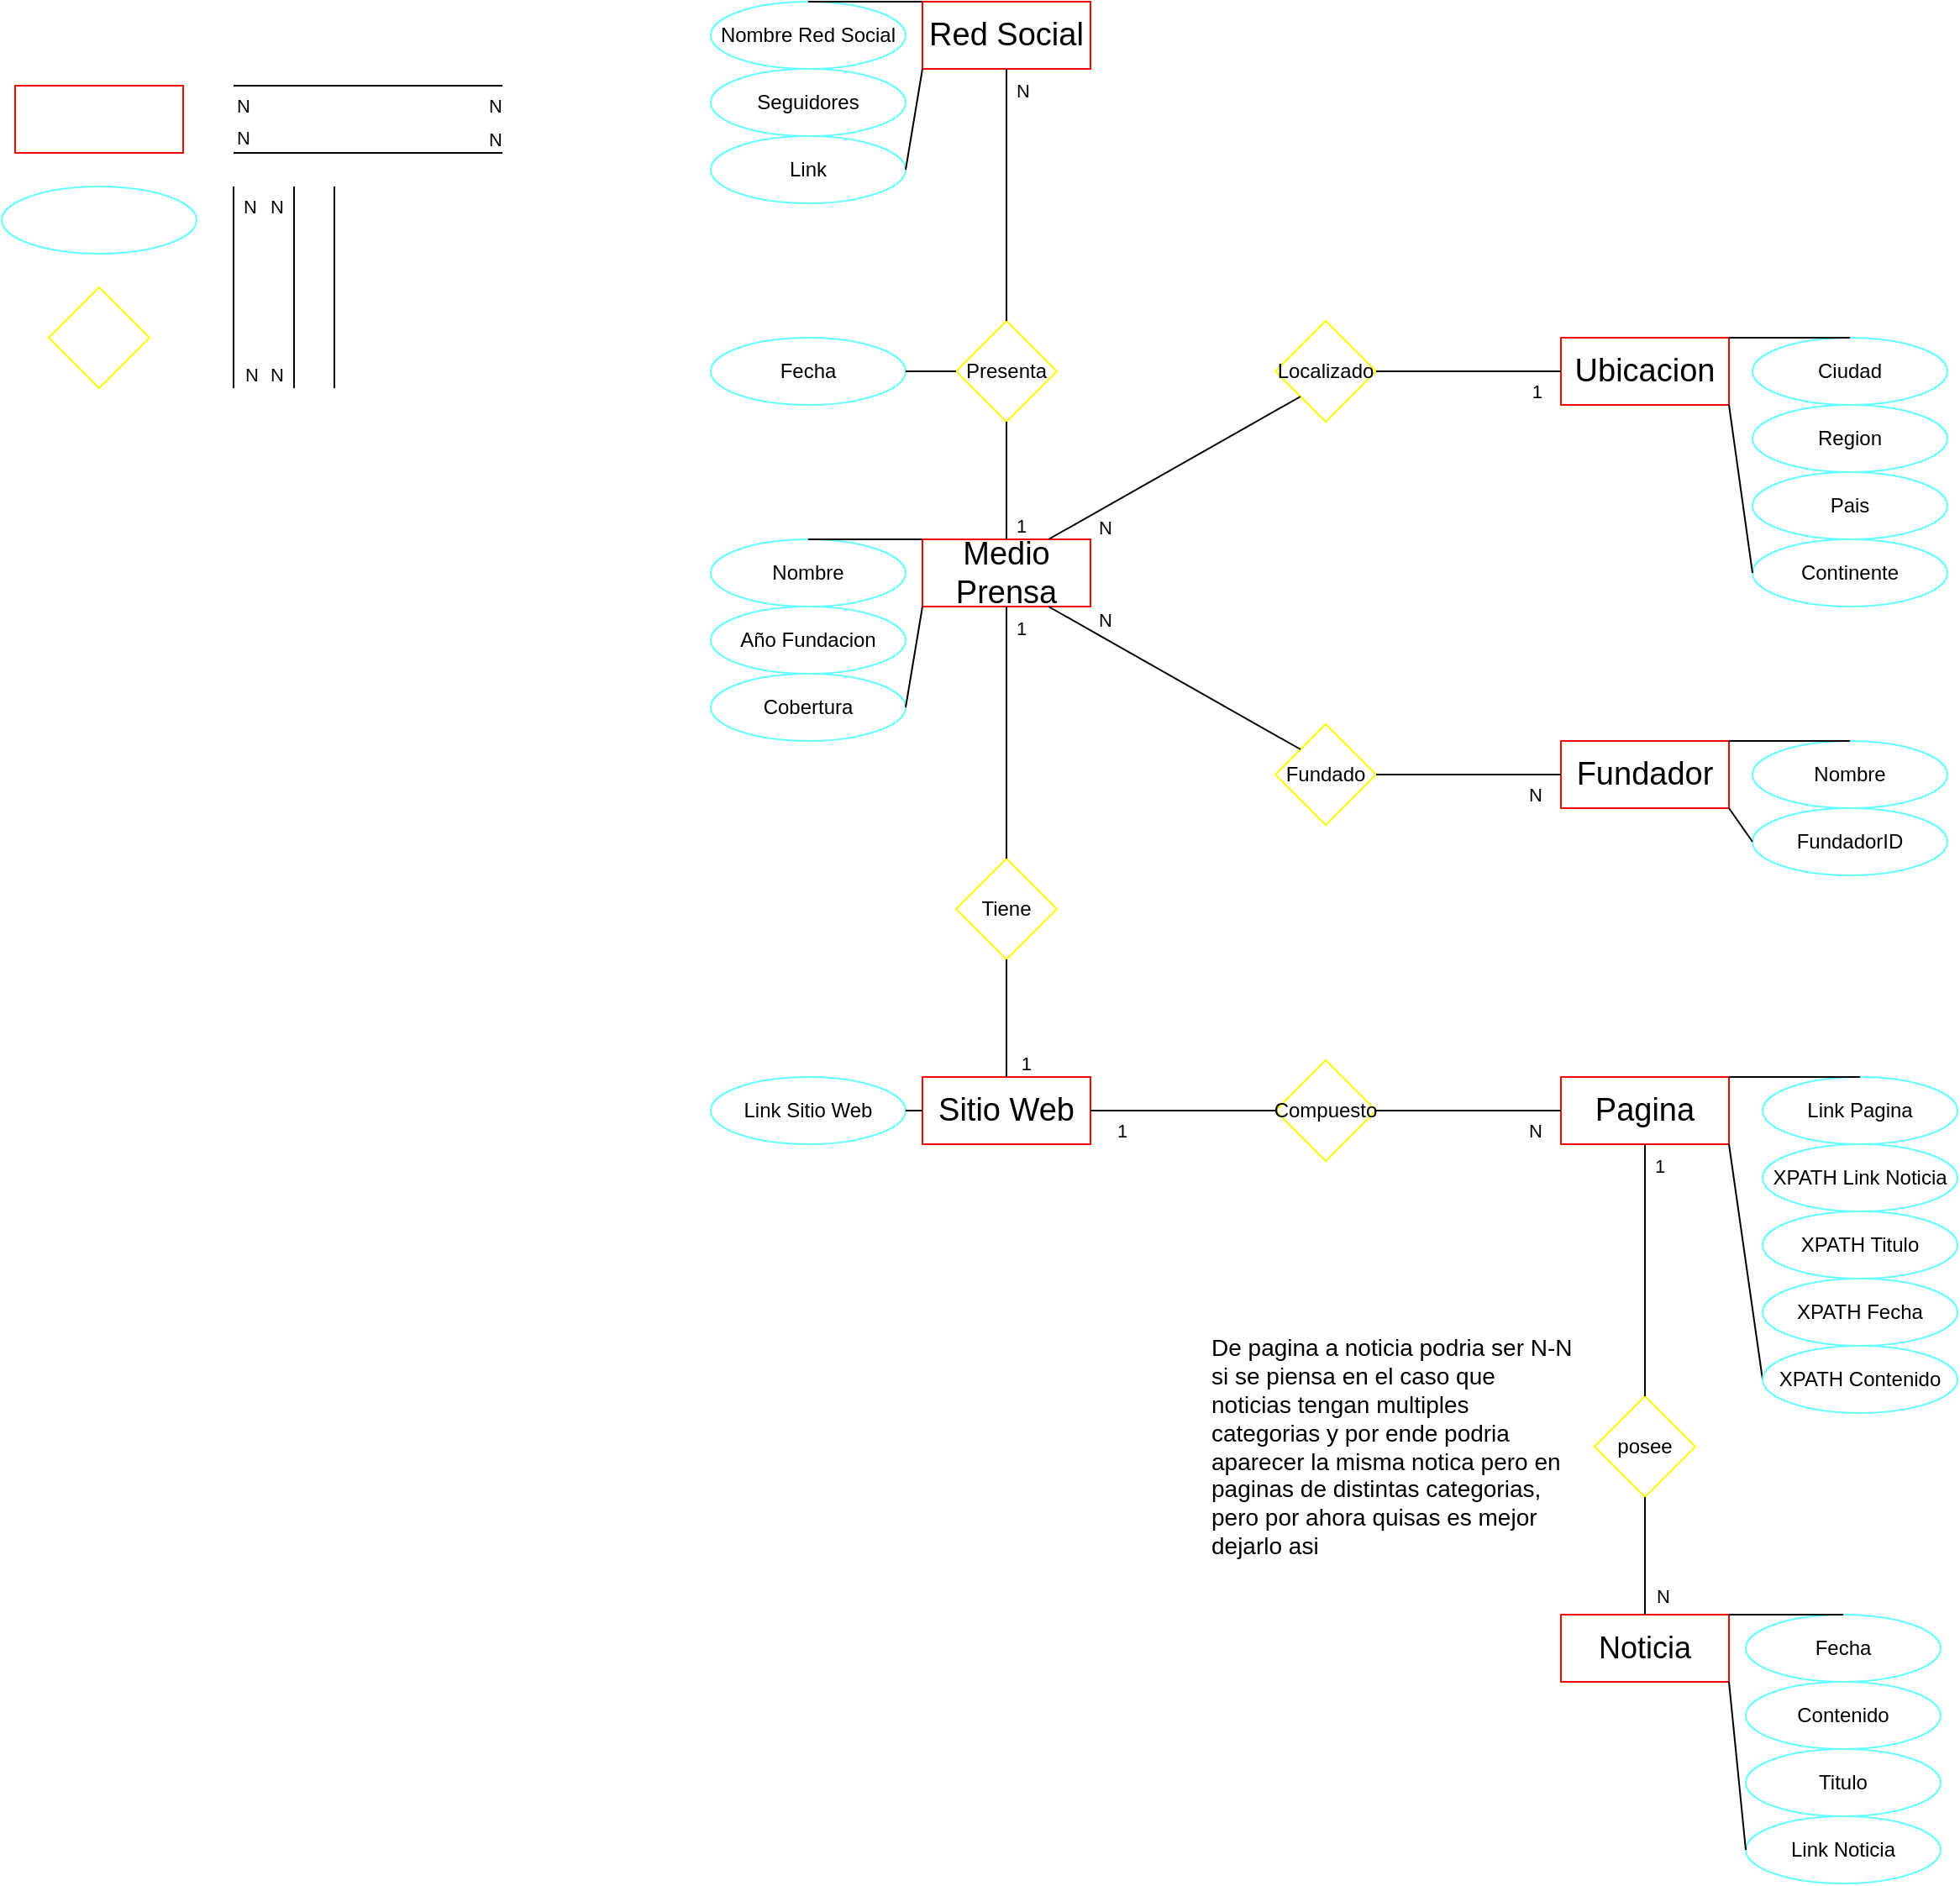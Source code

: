 <mxfile>
    <diagram name="Página-1" id="lxS2CNAL6hp_V3PkIYL_">
        <mxGraphModel dx="1047" dy="1425" grid="1" gridSize="10" guides="1" tooltips="1" connect="1" arrows="1" fold="1" page="0" pageScale="1" pageWidth="827" pageHeight="1169" math="0" shadow="0">
            <root>
                <mxCell id="0"/>
                <mxCell id="1" parent="0"/>
                <mxCell id="jM-bACAt7TGIaR6FnqXF-10" value="" style="endArrow=none;html=1;rounded=0;endFill=0;" parent="1" edge="1">
                    <mxGeometry relative="1" as="geometry">
                        <mxPoint x="210" y="50" as="sourcePoint"/>
                        <mxPoint x="370" y="50" as="targetPoint"/>
                    </mxGeometry>
                </mxCell>
                <mxCell id="jM-bACAt7TGIaR6FnqXF-12" value="N" style="edgeLabel;resizable=0;html=1;align=left;verticalAlign=bottom;" parent="jM-bACAt7TGIaR6FnqXF-10" connectable="0" vertex="1">
                    <mxGeometry x="-1" relative="1" as="geometry">
                        <mxPoint y="-1" as="offset"/>
                    </mxGeometry>
                </mxCell>
                <mxCell id="jM-bACAt7TGIaR6FnqXF-13" value="N" style="edgeLabel;resizable=0;html=1;align=right;verticalAlign=bottom;" parent="jM-bACAt7TGIaR6FnqXF-10" connectable="0" vertex="1">
                    <mxGeometry x="1" relative="1" as="geometry"/>
                </mxCell>
                <mxCell id="jM-bACAt7TGIaR6FnqXF-14" value="Medio Prensa" style="rounded=0;whiteSpace=wrap;html=1;strokeColor=#FF0000;fontSize=19;" parent="1" vertex="1">
                    <mxGeometry x="620" y="280" width="100" height="40" as="geometry"/>
                </mxCell>
                <mxCell id="jM-bACAt7TGIaR6FnqXF-15" value="Nombre" style="ellipse;whiteSpace=wrap;html=1;gradientColor=none;strokeColor=#66FFFF;" parent="1" vertex="1">
                    <mxGeometry x="494" y="280" width="116" height="40" as="geometry"/>
                </mxCell>
                <mxCell id="jM-bACAt7TGIaR6FnqXF-16" value="Año Fundacion" style="ellipse;whiteSpace=wrap;html=1;gradientColor=none;strokeColor=#66FFFF;" parent="1" vertex="1">
                    <mxGeometry x="494" y="320" width="116" height="40" as="geometry"/>
                </mxCell>
                <mxCell id="jM-bACAt7TGIaR6FnqXF-17" value="Cobertura" style="ellipse;whiteSpace=wrap;html=1;gradientColor=none;strokeColor=#66FFFF;" parent="1" vertex="1">
                    <mxGeometry x="494" y="360" width="116" height="40" as="geometry"/>
                </mxCell>
                <mxCell id="jM-bACAt7TGIaR6FnqXF-19" value="Tiene" style="rhombus;whiteSpace=wrap;html=1;strokeColor=#FFFF00;" parent="1" vertex="1">
                    <mxGeometry x="640" y="470" width="60" height="60" as="geometry"/>
                </mxCell>
                <mxCell id="jM-bACAt7TGIaR6FnqXF-20" value="Sitio Web" style="rounded=0;whiteSpace=wrap;html=1;strokeColor=#FF0000;fontSize=19;" parent="1" vertex="1">
                    <mxGeometry x="620" y="600" width="100" height="40" as="geometry"/>
                </mxCell>
                <mxCell id="jM-bACAt7TGIaR6FnqXF-21" value="" style="endArrow=none;html=1;rounded=0;endFill=0;" parent="1" edge="1">
                    <mxGeometry relative="1" as="geometry">
                        <mxPoint x="246" y="70" as="sourcePoint"/>
                        <mxPoint x="246" y="190" as="targetPoint"/>
                    </mxGeometry>
                </mxCell>
                <mxCell id="jM-bACAt7TGIaR6FnqXF-22" value="N" style="edgeLabel;resizable=0;html=1;align=left;verticalAlign=bottom;" parent="jM-bACAt7TGIaR6FnqXF-21" connectable="0" vertex="1">
                    <mxGeometry x="-1" relative="1" as="geometry">
                        <mxPoint x="-16" y="20" as="offset"/>
                    </mxGeometry>
                </mxCell>
                <mxCell id="jM-bACAt7TGIaR6FnqXF-23" value="N" style="edgeLabel;resizable=0;html=1;align=right;verticalAlign=bottom;" parent="jM-bACAt7TGIaR6FnqXF-21" connectable="0" vertex="1">
                    <mxGeometry x="1" relative="1" as="geometry">
                        <mxPoint x="-6" as="offset"/>
                    </mxGeometry>
                </mxCell>
                <mxCell id="jM-bACAt7TGIaR6FnqXF-24" value="" style="endArrow=none;html=1;rounded=0;endFill=0;" parent="1" edge="1">
                    <mxGeometry relative="1" as="geometry">
                        <mxPoint x="210" y="10" as="sourcePoint"/>
                        <mxPoint x="370" y="10" as="targetPoint"/>
                    </mxGeometry>
                </mxCell>
                <mxCell id="jM-bACAt7TGIaR6FnqXF-25" value="N" style="edgeLabel;resizable=0;html=1;align=left;verticalAlign=bottom;" parent="jM-bACAt7TGIaR6FnqXF-24" connectable="0" vertex="1">
                    <mxGeometry x="-1" relative="1" as="geometry">
                        <mxPoint y="20" as="offset"/>
                    </mxGeometry>
                </mxCell>
                <mxCell id="jM-bACAt7TGIaR6FnqXF-26" value="N" style="edgeLabel;resizable=0;html=1;align=right;verticalAlign=bottom;" parent="jM-bACAt7TGIaR6FnqXF-24" connectable="0" vertex="1">
                    <mxGeometry x="1" relative="1" as="geometry">
                        <mxPoint y="20" as="offset"/>
                    </mxGeometry>
                </mxCell>
                <mxCell id="jM-bACAt7TGIaR6FnqXF-31" value="" style="endArrow=none;html=1;rounded=0;endFill=0;" parent="1" edge="1">
                    <mxGeometry relative="1" as="geometry">
                        <mxPoint x="210" y="70" as="sourcePoint"/>
                        <mxPoint x="210" y="190" as="targetPoint"/>
                    </mxGeometry>
                </mxCell>
                <mxCell id="jM-bACAt7TGIaR6FnqXF-32" value="N" style="edgeLabel;resizable=0;html=1;align=left;verticalAlign=bottom;" parent="jM-bACAt7TGIaR6FnqXF-31" connectable="0" vertex="1">
                    <mxGeometry x="-1" relative="1" as="geometry">
                        <mxPoint x="4" y="20" as="offset"/>
                    </mxGeometry>
                </mxCell>
                <mxCell id="jM-bACAt7TGIaR6FnqXF-33" value="N" style="edgeLabel;resizable=0;html=1;align=right;verticalAlign=bottom;" parent="jM-bACAt7TGIaR6FnqXF-31" connectable="0" vertex="1">
                    <mxGeometry x="1" relative="1" as="geometry">
                        <mxPoint x="15" as="offset"/>
                    </mxGeometry>
                </mxCell>
                <mxCell id="jM-bACAt7TGIaR6FnqXF-34" value="Link Sitio Web" style="ellipse;whiteSpace=wrap;html=1;gradientColor=none;strokeColor=#66FFFF;" parent="1" vertex="1">
                    <mxGeometry x="494" y="600" width="116" height="40" as="geometry"/>
                </mxCell>
                <mxCell id="jM-bACAt7TGIaR6FnqXF-35" value="Compuesto" style="rhombus;whiteSpace=wrap;html=1;strokeColor=#FFFF00;" parent="1" vertex="1">
                    <mxGeometry x="830" y="590" width="60" height="60" as="geometry"/>
                </mxCell>
                <mxCell id="jM-bACAt7TGIaR6FnqXF-36" value="Pagina" style="rounded=0;whiteSpace=wrap;html=1;strokeColor=#FF0000;fontSize=19;" parent="1" vertex="1">
                    <mxGeometry x="1000" y="600" width="100" height="40" as="geometry"/>
                </mxCell>
                <mxCell id="jM-bACAt7TGIaR6FnqXF-38" value="Link Pagina" style="ellipse;whiteSpace=wrap;html=1;gradientColor=none;strokeColor=#66FFFF;" parent="1" vertex="1">
                    <mxGeometry x="1120" y="600" width="116" height="40" as="geometry"/>
                </mxCell>
                <mxCell id="jM-bACAt7TGIaR6FnqXF-39" value="XPATH Link Noticia" style="ellipse;whiteSpace=wrap;html=1;gradientColor=none;strokeColor=#66FFFF;" parent="1" vertex="1">
                    <mxGeometry x="1120" y="640" width="116" height="40" as="geometry"/>
                </mxCell>
                <mxCell id="jM-bACAt7TGIaR6FnqXF-40" value="posee" style="rhombus;whiteSpace=wrap;html=1;strokeColor=#FFFF00;" parent="1" vertex="1">
                    <mxGeometry x="1020" y="790" width="60" height="60" as="geometry"/>
                </mxCell>
                <mxCell id="jM-bACAt7TGIaR6FnqXF-41" value="&lt;font style=&quot;font-size: 18px;&quot;&gt;Noticia&lt;/font&gt;" style="rounded=0;whiteSpace=wrap;html=1;strokeColor=#FF0000;" parent="1" vertex="1">
                    <mxGeometry x="1000" y="920" width="100" height="40" as="geometry"/>
                </mxCell>
                <mxCell id="jM-bACAt7TGIaR6FnqXF-42" value="Fecha" style="ellipse;whiteSpace=wrap;html=1;gradientColor=none;strokeColor=#66FFFF;" parent="1" vertex="1">
                    <mxGeometry x="1110" y="920" width="116" height="40" as="geometry"/>
                </mxCell>
                <mxCell id="jM-bACAt7TGIaR6FnqXF-43" value="Contenido" style="ellipse;whiteSpace=wrap;html=1;gradientColor=none;strokeColor=#66FFFF;" parent="1" vertex="1">
                    <mxGeometry x="1110" y="960" width="116" height="40" as="geometry"/>
                </mxCell>
                <mxCell id="jM-bACAt7TGIaR6FnqXF-44" value="Titulo" style="ellipse;whiteSpace=wrap;html=1;gradientColor=none;strokeColor=#66FFFF;" parent="1" vertex="1">
                    <mxGeometry x="1110" y="1000" width="116" height="40" as="geometry"/>
                </mxCell>
                <mxCell id="jM-bACAt7TGIaR6FnqXF-46" value="Link Noticia" style="ellipse;whiteSpace=wrap;html=1;gradientColor=none;strokeColor=#66FFFF;" parent="1" vertex="1">
                    <mxGeometry x="1110" y="1040" width="116" height="40" as="geometry"/>
                </mxCell>
                <mxCell id="jM-bACAt7TGIaR6FnqXF-47" value="Fundador" style="rounded=0;whiteSpace=wrap;html=1;strokeColor=#FF0000;fontSize=19;" parent="1" vertex="1">
                    <mxGeometry x="1000" y="400" width="100" height="40" as="geometry"/>
                </mxCell>
                <mxCell id="jM-bACAt7TGIaR6FnqXF-48" value="Fundado" style="rhombus;whiteSpace=wrap;html=1;strokeColor=#FFFF00;" parent="1" vertex="1">
                    <mxGeometry x="830" y="390" width="60" height="60" as="geometry"/>
                </mxCell>
                <mxCell id="jM-bACAt7TGIaR6FnqXF-49" value="Nombre" style="ellipse;whiteSpace=wrap;html=1;gradientColor=none;strokeColor=#66FFFF;" parent="1" vertex="1">
                    <mxGeometry x="1114" y="400" width="116" height="40" as="geometry"/>
                </mxCell>
                <mxCell id="jM-bACAt7TGIaR6FnqXF-50" value="FundadorID" style="ellipse;whiteSpace=wrap;html=1;gradientColor=none;strokeColor=#66FFFF;" parent="1" vertex="1">
                    <mxGeometry x="1114" y="440" width="116" height="40" as="geometry"/>
                </mxCell>
                <mxCell id="jM-bACAt7TGIaR6FnqXF-51" value="Localizado" style="rhombus;whiteSpace=wrap;html=1;strokeColor=#FFFF00;" parent="1" vertex="1">
                    <mxGeometry x="830" y="150" width="60" height="60" as="geometry"/>
                </mxCell>
                <mxCell id="jM-bACAt7TGIaR6FnqXF-52" value="Ubicacion" style="rounded=0;whiteSpace=wrap;html=1;strokeColor=#FF0000;fontSize=19;" parent="1" vertex="1">
                    <mxGeometry x="1000" y="160" width="100" height="40" as="geometry"/>
                </mxCell>
                <mxCell id="jM-bACAt7TGIaR6FnqXF-53" value="Ciudad" style="ellipse;whiteSpace=wrap;html=1;gradientColor=none;strokeColor=#66FFFF;" parent="1" vertex="1">
                    <mxGeometry x="1114" y="160" width="116" height="40" as="geometry"/>
                </mxCell>
                <mxCell id="jM-bACAt7TGIaR6FnqXF-54" value="Region" style="ellipse;whiteSpace=wrap;html=1;gradientColor=none;strokeColor=#66FFFF;" parent="1" vertex="1">
                    <mxGeometry x="1114" y="200" width="116" height="40" as="geometry"/>
                </mxCell>
                <mxCell id="jM-bACAt7TGIaR6FnqXF-55" value="Pais" style="ellipse;whiteSpace=wrap;html=1;gradientColor=none;strokeColor=#66FFFF;" parent="1" vertex="1">
                    <mxGeometry x="1114" y="240" width="116" height="40" as="geometry"/>
                </mxCell>
                <mxCell id="jM-bACAt7TGIaR6FnqXF-56" value="Continente" style="ellipse;whiteSpace=wrap;html=1;gradientColor=none;strokeColor=#66FFFF;" parent="1" vertex="1">
                    <mxGeometry x="1114" y="280" width="116" height="40" as="geometry"/>
                </mxCell>
                <mxCell id="jM-bACAt7TGIaR6FnqXF-57" value="Presenta" style="rhombus;whiteSpace=wrap;html=1;strokeColor=#FFFF00;" parent="1" vertex="1">
                    <mxGeometry x="640" y="150" width="60" height="60" as="geometry"/>
                </mxCell>
                <mxCell id="jM-bACAt7TGIaR6FnqXF-58" value="Red Social" style="rounded=0;whiteSpace=wrap;html=1;strokeColor=#FF0000;fontSize=19;" parent="1" vertex="1">
                    <mxGeometry x="620" y="-40" width="100" height="40" as="geometry"/>
                </mxCell>
                <mxCell id="jM-bACAt7TGIaR6FnqXF-59" value="Nombre Red Social" style="ellipse;whiteSpace=wrap;html=1;gradientColor=none;strokeColor=#66FFFF;" parent="1" vertex="1">
                    <mxGeometry x="494" y="-40" width="116" height="40" as="geometry"/>
                </mxCell>
                <mxCell id="jM-bACAt7TGIaR6FnqXF-60" value="Seguidores" style="ellipse;whiteSpace=wrap;html=1;gradientColor=none;strokeColor=#66FFFF;" parent="1" vertex="1">
                    <mxGeometry x="494" width="116" height="40" as="geometry"/>
                </mxCell>
                <mxCell id="jM-bACAt7TGIaR6FnqXF-61" value="Link" style="ellipse;whiteSpace=wrap;html=1;gradientColor=none;strokeColor=#66FFFF;" parent="1" vertex="1">
                    <mxGeometry x="494" y="40" width="116" height="40" as="geometry"/>
                </mxCell>
                <mxCell id="jM-bACAt7TGIaR6FnqXF-62" value="Fecha" style="ellipse;whiteSpace=wrap;html=1;gradientColor=none;strokeColor=#66FFFF;" parent="1" vertex="1">
                    <mxGeometry x="494" y="160" width="116" height="40" as="geometry"/>
                </mxCell>
                <mxCell id="jM-bACAt7TGIaR6FnqXF-66" value="" style="endArrow=none;html=1;rounded=0;endFill=0;exitX=0.5;exitY=1;exitDx=0;exitDy=0;entryX=0.5;entryY=0;entryDx=0;entryDy=0;" parent="1" source="jM-bACAt7TGIaR6FnqXF-40" target="jM-bACAt7TGIaR6FnqXF-41" edge="1">
                    <mxGeometry relative="1" as="geometry">
                        <mxPoint x="1350" y="820" as="sourcePoint"/>
                        <mxPoint x="1350" y="940" as="targetPoint"/>
                    </mxGeometry>
                </mxCell>
                <mxCell id="jM-bACAt7TGIaR6FnqXF-68" value="N" style="edgeLabel;resizable=0;html=1;align=right;verticalAlign=bottom;" parent="jM-bACAt7TGIaR6FnqXF-66" connectable="0" vertex="1">
                    <mxGeometry x="1" relative="1" as="geometry">
                        <mxPoint x="15" y="-3" as="offset"/>
                    </mxGeometry>
                </mxCell>
                <mxCell id="jM-bACAt7TGIaR6FnqXF-75" value="" style="endArrow=none;html=1;rounded=0;endFill=0;exitX=0.5;exitY=1;exitDx=0;exitDy=0;entryX=0.5;entryY=0;entryDx=0;entryDy=0;" parent="1" source="jM-bACAt7TGIaR6FnqXF-36" target="jM-bACAt7TGIaR6FnqXF-40" edge="1">
                    <mxGeometry relative="1" as="geometry">
                        <mxPoint x="1120" y="840" as="sourcePoint"/>
                        <mxPoint x="1120" y="960" as="targetPoint"/>
                    </mxGeometry>
                </mxCell>
                <mxCell id="jM-bACAt7TGIaR6FnqXF-76" value="1" style="edgeLabel;resizable=0;html=1;align=left;verticalAlign=bottom;" parent="jM-bACAt7TGIaR6FnqXF-75" connectable="0" vertex="1">
                    <mxGeometry x="-1" relative="1" as="geometry">
                        <mxPoint x="4" y="21" as="offset"/>
                    </mxGeometry>
                </mxCell>
                <mxCell id="jM-bACAt7TGIaR6FnqXF-81" value="&lt;font style=&quot;font-size: 14px;&quot;&gt;De pagina a noticia podria ser N-N si se piensa en el caso que noticias tengan multiples categorias y por ende podria aparecer la misma notica pero en paginas de distintas categorias, pero por ahora quisas es mejor dejarlo asi&lt;/font&gt;" style="text;html=1;strokeColor=none;fillColor=none;align=left;verticalAlign=middle;whiteSpace=wrap;rounded=0;" parent="1" vertex="1">
                    <mxGeometry x="790" y="745" width="220" height="150" as="geometry"/>
                </mxCell>
                <mxCell id="jM-bACAt7TGIaR6FnqXF-85" value="" style="endArrow=none;html=1;rounded=0;endFill=0;exitX=1;exitY=0.5;exitDx=0;exitDy=0;" parent="1" source="jM-bACAt7TGIaR6FnqXF-20" target="jM-bACAt7TGIaR6FnqXF-35" edge="1">
                    <mxGeometry relative="1" as="geometry">
                        <mxPoint x="940" y="670" as="sourcePoint"/>
                        <mxPoint x="1100" y="670" as="targetPoint"/>
                    </mxGeometry>
                </mxCell>
                <mxCell id="jM-bACAt7TGIaR6FnqXF-86" value="1" style="edgeLabel;resizable=0;html=1;align=left;verticalAlign=bottom;" parent="jM-bACAt7TGIaR6FnqXF-85" connectable="0" vertex="1">
                    <mxGeometry x="-1" relative="1" as="geometry">
                        <mxPoint x="14" y="20" as="offset"/>
                    </mxGeometry>
                </mxCell>
                <mxCell id="jM-bACAt7TGIaR6FnqXF-88" value="" style="endArrow=none;html=1;rounded=0;endFill=0;exitX=1;exitY=0.5;exitDx=0;exitDy=0;entryX=0;entryY=0.5;entryDx=0;entryDy=0;" parent="1" source="jM-bACAt7TGIaR6FnqXF-35" target="jM-bACAt7TGIaR6FnqXF-36" edge="1">
                    <mxGeometry relative="1" as="geometry">
                        <mxPoint x="910" y="510" as="sourcePoint"/>
                        <mxPoint x="1070" y="510" as="targetPoint"/>
                    </mxGeometry>
                </mxCell>
                <mxCell id="jM-bACAt7TGIaR6FnqXF-90" value="N" style="edgeLabel;resizable=0;html=1;align=right;verticalAlign=bottom;" parent="jM-bACAt7TGIaR6FnqXF-88" connectable="0" vertex="1">
                    <mxGeometry x="1" relative="1" as="geometry">
                        <mxPoint x="-11" y="20" as="offset"/>
                    </mxGeometry>
                </mxCell>
                <mxCell id="jM-bACAt7TGIaR6FnqXF-91" value="" style="endArrow=none;html=1;rounded=0;endFill=0;exitX=0.5;exitY=1;exitDx=0;exitDy=0;entryX=0.5;entryY=0;entryDx=0;entryDy=0;" parent="1" source="jM-bACAt7TGIaR6FnqXF-14" target="jM-bACAt7TGIaR6FnqXF-19" edge="1">
                    <mxGeometry relative="1" as="geometry">
                        <mxPoint x="710" y="550" as="sourcePoint"/>
                        <mxPoint x="710" y="670" as="targetPoint"/>
                    </mxGeometry>
                </mxCell>
                <mxCell id="jM-bACAt7TGIaR6FnqXF-92" value="1" style="edgeLabel;resizable=0;html=1;align=left;verticalAlign=bottom;" parent="jM-bACAt7TGIaR6FnqXF-91" connectable="0" vertex="1">
                    <mxGeometry x="-1" relative="1" as="geometry">
                        <mxPoint x="4" y="21" as="offset"/>
                    </mxGeometry>
                </mxCell>
                <mxCell id="jM-bACAt7TGIaR6FnqXF-93" value="" style="endArrow=none;html=1;rounded=0;endFill=0;entryX=0.5;entryY=0;entryDx=0;entryDy=0;exitX=0.5;exitY=1;exitDx=0;exitDy=0;" parent="1" source="jM-bACAt7TGIaR6FnqXF-19" target="jM-bACAt7TGIaR6FnqXF-20" edge="1">
                    <mxGeometry relative="1" as="geometry">
                        <mxPoint x="734" y="530" as="sourcePoint"/>
                        <mxPoint x="774" y="620" as="targetPoint"/>
                    </mxGeometry>
                </mxCell>
                <mxCell id="jM-bACAt7TGIaR6FnqXF-94" value="1" style="edgeLabel;resizable=0;html=1;align=right;verticalAlign=bottom;" parent="jM-bACAt7TGIaR6FnqXF-93" connectable="0" vertex="1">
                    <mxGeometry x="1" relative="1" as="geometry">
                        <mxPoint x="15" as="offset"/>
                    </mxGeometry>
                </mxCell>
                <mxCell id="jM-bACAt7TGIaR6FnqXF-95" value="" style="endArrow=none;html=1;rounded=0;endFill=0;exitX=0.75;exitY=1;exitDx=0;exitDy=0;entryX=0;entryY=0;entryDx=0;entryDy=0;" parent="1" source="jM-bACAt7TGIaR6FnqXF-14" target="jM-bACAt7TGIaR6FnqXF-48" edge="1">
                    <mxGeometry relative="1" as="geometry">
                        <mxPoint x="770" y="400" as="sourcePoint"/>
                        <mxPoint x="894" y="400" as="targetPoint"/>
                    </mxGeometry>
                </mxCell>
                <mxCell id="jM-bACAt7TGIaR6FnqXF-96" value="N" style="edgeLabel;resizable=0;html=1;align=left;verticalAlign=bottom;" parent="jM-bACAt7TGIaR6FnqXF-95" connectable="0" vertex="1">
                    <mxGeometry x="-1" relative="1" as="geometry">
                        <mxPoint x="28" y="16" as="offset"/>
                    </mxGeometry>
                </mxCell>
                <mxCell id="jM-bACAt7TGIaR6FnqXF-97" value="" style="endArrow=none;html=1;rounded=0;endFill=0;exitX=1;exitY=0.5;exitDx=0;exitDy=0;entryX=0;entryY=0.5;entryDx=0;entryDy=0;" parent="1" source="jM-bACAt7TGIaR6FnqXF-48" target="jM-bACAt7TGIaR6FnqXF-47" edge="1">
                    <mxGeometry relative="1" as="geometry">
                        <mxPoint x="860" y="750" as="sourcePoint"/>
                        <mxPoint x="1010" y="750" as="targetPoint"/>
                    </mxGeometry>
                </mxCell>
                <mxCell id="jM-bACAt7TGIaR6FnqXF-98" value="N" style="edgeLabel;resizable=0;html=1;align=right;verticalAlign=bottom;" parent="jM-bACAt7TGIaR6FnqXF-97" connectable="0" vertex="1">
                    <mxGeometry x="1" relative="1" as="geometry">
                        <mxPoint x="-11" y="20" as="offset"/>
                    </mxGeometry>
                </mxCell>
                <mxCell id="jM-bACAt7TGIaR6FnqXF-99" value="" style="endArrow=none;html=1;rounded=0;endFill=0;exitX=0.75;exitY=0;exitDx=0;exitDy=0;entryX=0;entryY=1;entryDx=0;entryDy=0;" parent="1" source="jM-bACAt7TGIaR6FnqXF-14" target="jM-bACAt7TGIaR6FnqXF-51" edge="1">
                    <mxGeometry relative="1" as="geometry">
                        <mxPoint x="716" y="480" as="sourcePoint"/>
                        <mxPoint x="840" y="480" as="targetPoint"/>
                    </mxGeometry>
                </mxCell>
                <mxCell id="jM-bACAt7TGIaR6FnqXF-100" value="N" style="edgeLabel;resizable=0;html=1;align=left;verticalAlign=bottom;" parent="jM-bACAt7TGIaR6FnqXF-99" connectable="0" vertex="1">
                    <mxGeometry x="-1" relative="1" as="geometry">
                        <mxPoint x="28" y="1" as="offset"/>
                    </mxGeometry>
                </mxCell>
                <mxCell id="jM-bACAt7TGIaR6FnqXF-102" value="" style="endArrow=none;html=1;rounded=0;endFill=0;exitX=1;exitY=0.5;exitDx=0;exitDy=0;entryX=0;entryY=0.5;entryDx=0;entryDy=0;" parent="1" source="jM-bACAt7TGIaR6FnqXF-51" target="jM-bACAt7TGIaR6FnqXF-52" edge="1">
                    <mxGeometry relative="1" as="geometry">
                        <mxPoint x="860" y="390" as="sourcePoint"/>
                        <mxPoint x="1010" y="390" as="targetPoint"/>
                    </mxGeometry>
                </mxCell>
                <mxCell id="jM-bACAt7TGIaR6FnqXF-103" value="1" style="edgeLabel;resizable=0;html=1;align=right;verticalAlign=bottom;" parent="jM-bACAt7TGIaR6FnqXF-102" connectable="0" vertex="1">
                    <mxGeometry x="1" relative="1" as="geometry">
                        <mxPoint x="-11" y="20" as="offset"/>
                    </mxGeometry>
                </mxCell>
                <mxCell id="jM-bACAt7TGIaR6FnqXF-105" value="" style="endArrow=none;html=1;rounded=0;endFill=0;exitX=0.5;exitY=0;exitDx=0;exitDy=0;entryX=0.5;entryY=1;entryDx=0;entryDy=0;" parent="1" source="jM-bACAt7TGIaR6FnqXF-14" target="jM-bACAt7TGIaR6FnqXF-57" edge="1">
                    <mxGeometry relative="1" as="geometry">
                        <mxPoint x="691" y="460" as="sourcePoint"/>
                        <mxPoint x="855" y="295" as="targetPoint"/>
                    </mxGeometry>
                </mxCell>
                <mxCell id="jM-bACAt7TGIaR6FnqXF-106" value="1" style="edgeLabel;resizable=0;html=1;align=left;verticalAlign=bottom;" parent="jM-bACAt7TGIaR6FnqXF-105" connectable="0" vertex="1">
                    <mxGeometry x="-1" relative="1" as="geometry">
                        <mxPoint x="4" as="offset"/>
                    </mxGeometry>
                </mxCell>
                <mxCell id="jM-bACAt7TGIaR6FnqXF-107" value="" style="endArrow=none;html=1;rounded=0;endFill=0;exitX=0.5;exitY=1;exitDx=0;exitDy=0;entryX=0.5;entryY=0;entryDx=0;entryDy=0;" parent="1" source="jM-bACAt7TGIaR6FnqXF-58" target="jM-bACAt7TGIaR6FnqXF-57" edge="1">
                    <mxGeometry relative="1" as="geometry">
                        <mxPoint x="666" y="500" as="sourcePoint"/>
                        <mxPoint x="656" y="240" as="targetPoint"/>
                    </mxGeometry>
                </mxCell>
                <mxCell id="jM-bACAt7TGIaR6FnqXF-108" value="N" style="edgeLabel;resizable=0;html=1;align=left;verticalAlign=bottom;" parent="jM-bACAt7TGIaR6FnqXF-107" connectable="0" vertex="1">
                    <mxGeometry x="-1" relative="1" as="geometry">
                        <mxPoint x="4" y="21" as="offset"/>
                    </mxGeometry>
                </mxCell>
                <mxCell id="jM-bACAt7TGIaR6FnqXF-112" value="" style="rounded=0;whiteSpace=wrap;html=1;strokeColor=#FF0000;fontSize=19;" parent="1" vertex="1">
                    <mxGeometry x="80" y="10" width="100" height="40" as="geometry"/>
                </mxCell>
                <mxCell id="jM-bACAt7TGIaR6FnqXF-113" value="" style="ellipse;whiteSpace=wrap;html=1;gradientColor=none;strokeColor=#66FFFF;" parent="1" vertex="1">
                    <mxGeometry x="72" y="70" width="116" height="40" as="geometry"/>
                </mxCell>
                <mxCell id="jM-bACAt7TGIaR6FnqXF-117" value="" style="rhombus;whiteSpace=wrap;html=1;strokeColor=#FFFF00;" parent="1" vertex="1">
                    <mxGeometry x="100" y="130" width="60" height="60" as="geometry"/>
                </mxCell>
                <mxCell id="jM-bACAt7TGIaR6FnqXF-118" value="" style="endArrow=none;html=1;rounded=0;" parent="1" edge="1">
                    <mxGeometry width="50" height="50" relative="1" as="geometry">
                        <mxPoint x="270" y="190" as="sourcePoint"/>
                        <mxPoint x="270" y="70" as="targetPoint"/>
                    </mxGeometry>
                </mxCell>
                <mxCell id="jM-bACAt7TGIaR6FnqXF-119" value="" style="endArrow=none;html=1;rounded=0;entryX=0;entryY=0;entryDx=0;entryDy=0;exitX=0.5;exitY=0;exitDx=0;exitDy=0;" parent="1" source="jM-bACAt7TGIaR6FnqXF-59" target="jM-bACAt7TGIaR6FnqXF-58" edge="1">
                    <mxGeometry width="50" height="50" relative="1" as="geometry">
                        <mxPoint x="280" y="200" as="sourcePoint"/>
                        <mxPoint x="280" y="80" as="targetPoint"/>
                    </mxGeometry>
                </mxCell>
                <mxCell id="jM-bACAt7TGIaR6FnqXF-120" value="" style="endArrow=none;html=1;rounded=0;entryX=0;entryY=1;entryDx=0;entryDy=0;exitX=1;exitY=0.5;exitDx=0;exitDy=0;" parent="1" source="jM-bACAt7TGIaR6FnqXF-61" target="jM-bACAt7TGIaR6FnqXF-58" edge="1">
                    <mxGeometry width="50" height="50" relative="1" as="geometry">
                        <mxPoint x="562" y="-30" as="sourcePoint"/>
                        <mxPoint x="630" y="-30" as="targetPoint"/>
                    </mxGeometry>
                </mxCell>
                <mxCell id="jM-bACAt7TGIaR6FnqXF-121" value="" style="endArrow=none;html=1;rounded=0;exitX=0;exitY=0.5;exitDx=0;exitDy=0;entryX=1;entryY=0.5;entryDx=0;entryDy=0;" parent="1" source="jM-bACAt7TGIaR6FnqXF-57" target="jM-bACAt7TGIaR6FnqXF-62" edge="1">
                    <mxGeometry width="50" height="50" relative="1" as="geometry">
                        <mxPoint x="572" y="-20" as="sourcePoint"/>
                        <mxPoint x="610" y="180" as="targetPoint"/>
                    </mxGeometry>
                </mxCell>
                <mxCell id="jM-bACAt7TGIaR6FnqXF-122" value="" style="endArrow=none;html=1;rounded=0;entryX=0;entryY=0;entryDx=0;entryDy=0;exitX=0.5;exitY=0;exitDx=0;exitDy=0;" parent="1" source="jM-bACAt7TGIaR6FnqXF-15" target="jM-bACAt7TGIaR6FnqXF-14" edge="1">
                    <mxGeometry width="50" height="50" relative="1" as="geometry">
                        <mxPoint x="582" y="-10" as="sourcePoint"/>
                        <mxPoint x="650" y="-10" as="targetPoint"/>
                    </mxGeometry>
                </mxCell>
                <mxCell id="jM-bACAt7TGIaR6FnqXF-123" value="" style="endArrow=none;html=1;rounded=0;entryX=0;entryY=1;entryDx=0;entryDy=0;exitX=1;exitY=0.5;exitDx=0;exitDy=0;" parent="1" source="jM-bACAt7TGIaR6FnqXF-17" target="jM-bACAt7TGIaR6FnqXF-14" edge="1">
                    <mxGeometry width="50" height="50" relative="1" as="geometry">
                        <mxPoint x="562" y="290" as="sourcePoint"/>
                        <mxPoint x="630" y="290" as="targetPoint"/>
                    </mxGeometry>
                </mxCell>
                <mxCell id="jM-bACAt7TGIaR6FnqXF-124" value="" style="endArrow=none;html=1;rounded=0;entryX=0;entryY=0.5;entryDx=0;entryDy=0;exitX=1;exitY=0.5;exitDx=0;exitDy=0;" parent="1" source="jM-bACAt7TGIaR6FnqXF-34" target="jM-bACAt7TGIaR6FnqXF-20" edge="1">
                    <mxGeometry width="50" height="50" relative="1" as="geometry">
                        <mxPoint x="572" y="300" as="sourcePoint"/>
                        <mxPoint x="640" y="300" as="targetPoint"/>
                    </mxGeometry>
                </mxCell>
                <mxCell id="jM-bACAt7TGIaR6FnqXF-125" value="" style="endArrow=none;html=1;rounded=0;entryX=0.5;entryY=0;entryDx=0;entryDy=0;exitX=1;exitY=0;exitDx=0;exitDy=0;" parent="1" source="jM-bACAt7TGIaR6FnqXF-52" target="jM-bACAt7TGIaR6FnqXF-53" edge="1">
                    <mxGeometry width="50" height="50" relative="1" as="geometry">
                        <mxPoint x="1030" y="290" as="sourcePoint"/>
                        <mxPoint x="1098" y="290" as="targetPoint"/>
                    </mxGeometry>
                </mxCell>
                <mxCell id="jM-bACAt7TGIaR6FnqXF-126" value="" style="endArrow=none;html=1;rounded=0;entryX=0;entryY=0.5;entryDx=0;entryDy=0;exitX=1;exitY=1;exitDx=0;exitDy=0;" parent="1" source="jM-bACAt7TGIaR6FnqXF-52" target="jM-bACAt7TGIaR6FnqXF-56" edge="1">
                    <mxGeometry width="50" height="50" relative="1" as="geometry">
                        <mxPoint x="1110" y="170" as="sourcePoint"/>
                        <mxPoint x="1182" y="170" as="targetPoint"/>
                    </mxGeometry>
                </mxCell>
                <mxCell id="jM-bACAt7TGIaR6FnqXF-127" value="" style="endArrow=none;html=1;rounded=0;entryX=0.5;entryY=0;entryDx=0;entryDy=0;exitX=1;exitY=0;exitDx=0;exitDy=0;" parent="1" source="jM-bACAt7TGIaR6FnqXF-47" target="jM-bACAt7TGIaR6FnqXF-49" edge="1">
                    <mxGeometry width="50" height="50" relative="1" as="geometry">
                        <mxPoint x="1120" y="180" as="sourcePoint"/>
                        <mxPoint x="1192" y="180" as="targetPoint"/>
                    </mxGeometry>
                </mxCell>
                <mxCell id="jM-bACAt7TGIaR6FnqXF-128" value="" style="endArrow=none;html=1;rounded=0;entryX=1;entryY=1;entryDx=0;entryDy=0;exitX=0;exitY=0.5;exitDx=0;exitDy=0;" parent="1" source="jM-bACAt7TGIaR6FnqXF-50" target="jM-bACAt7TGIaR6FnqXF-47" edge="1">
                    <mxGeometry width="50" height="50" relative="1" as="geometry">
                        <mxPoint x="1130" y="190" as="sourcePoint"/>
                        <mxPoint x="1202" y="190" as="targetPoint"/>
                    </mxGeometry>
                </mxCell>
                <mxCell id="jM-bACAt7TGIaR6FnqXF-129" value="" style="endArrow=none;html=1;rounded=0;entryX=0.5;entryY=0;entryDx=0;entryDy=0;exitX=1;exitY=0;exitDx=0;exitDy=0;" parent="1" source="jM-bACAt7TGIaR6FnqXF-36" edge="1">
                    <mxGeometry width="50" height="50" relative="1" as="geometry">
                        <mxPoint x="1140" y="200" as="sourcePoint"/>
                        <mxPoint x="1178" y="600" as="targetPoint"/>
                    </mxGeometry>
                </mxCell>
                <mxCell id="jM-bACAt7TGIaR6FnqXF-130" value="" style="endArrow=none;html=1;rounded=0;exitX=1;exitY=1;exitDx=0;exitDy=0;entryX=0;entryY=0.5;entryDx=0;entryDy=0;" parent="1" source="jM-bACAt7TGIaR6FnqXF-36" target="3" edge="1">
                    <mxGeometry width="50" height="50" relative="1" as="geometry">
                        <mxPoint x="1110" y="610" as="sourcePoint"/>
                        <mxPoint x="1120" y="830" as="targetPoint"/>
                    </mxGeometry>
                </mxCell>
                <mxCell id="jM-bACAt7TGIaR6FnqXF-131" value="" style="endArrow=none;html=1;rounded=0;entryX=0.5;entryY=0;entryDx=0;entryDy=0;exitX=1;exitY=0;exitDx=0;exitDy=0;" parent="1" source="jM-bACAt7TGIaR6FnqXF-41" target="jM-bACAt7TGIaR6FnqXF-42" edge="1">
                    <mxGeometry width="50" height="50" relative="1" as="geometry">
                        <mxPoint x="1110" y="650" as="sourcePoint"/>
                        <mxPoint x="1130" y="710" as="targetPoint"/>
                    </mxGeometry>
                </mxCell>
                <mxCell id="jM-bACAt7TGIaR6FnqXF-132" value="" style="endArrow=none;html=1;rounded=0;entryX=0;entryY=0.5;entryDx=0;entryDy=0;exitX=1;exitY=1;exitDx=0;exitDy=0;" parent="1" source="jM-bACAt7TGIaR6FnqXF-41" target="jM-bACAt7TGIaR6FnqXF-46" edge="1">
                    <mxGeometry width="50" height="50" relative="1" as="geometry">
                        <mxPoint x="1110" y="930" as="sourcePoint"/>
                        <mxPoint x="1178" y="930" as="targetPoint"/>
                    </mxGeometry>
                </mxCell>
                <mxCell id="2" value="XPATH Fecha" style="ellipse;whiteSpace=wrap;html=1;gradientColor=none;strokeColor=#66FFFF;" vertex="1" parent="1">
                    <mxGeometry x="1120" y="720" width="116" height="40" as="geometry"/>
                </mxCell>
                <mxCell id="3" value="XPATH Contenido" style="ellipse;whiteSpace=wrap;html=1;gradientColor=none;strokeColor=#66FFFF;" vertex="1" parent="1">
                    <mxGeometry x="1120" y="760" width="116" height="40" as="geometry"/>
                </mxCell>
                <mxCell id="4" value="XPATH Titulo" style="ellipse;whiteSpace=wrap;html=1;gradientColor=none;strokeColor=#66FFFF;" vertex="1" parent="1">
                    <mxGeometry x="1120" y="680" width="116" height="40" as="geometry"/>
                </mxCell>
            </root>
        </mxGraphModel>
    </diagram>
</mxfile>